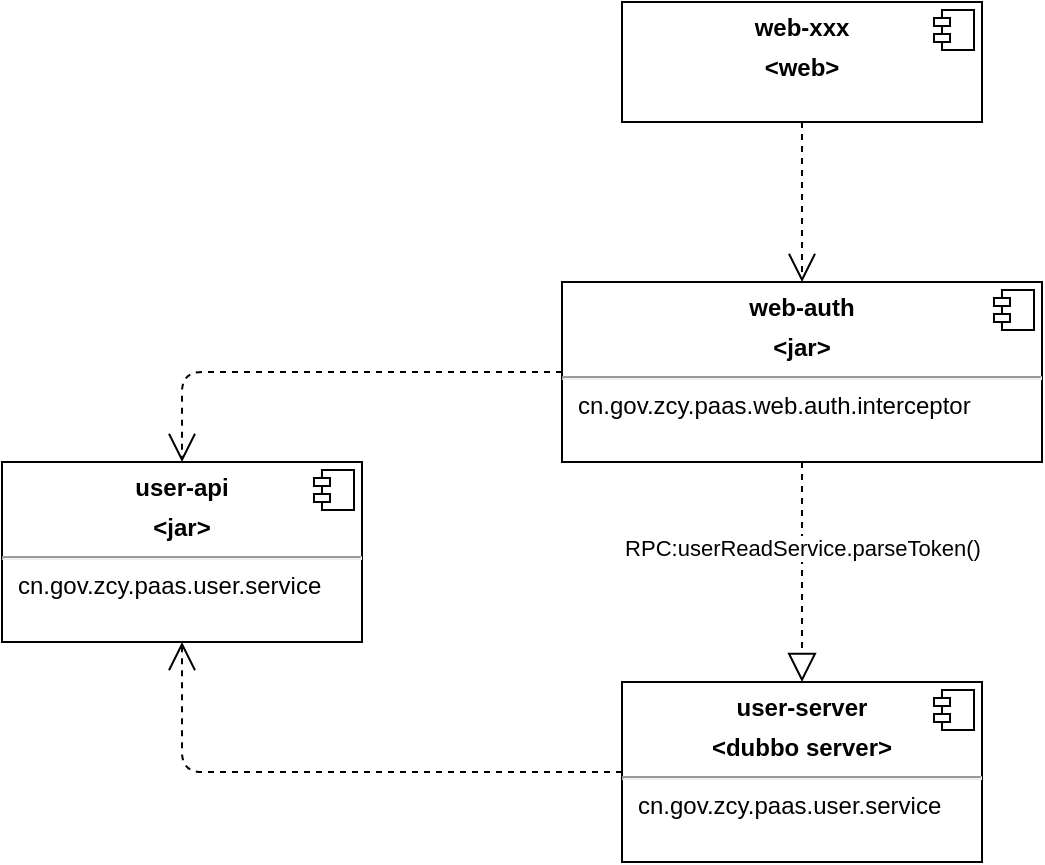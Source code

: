 <mxfile version="13.0.9" type="github">
  <diagram name="Page-1" id="c4acf3e9-155e-7222-9cf6-157b1a14988f">
    <mxGraphModel dx="946" dy="597" grid="1" gridSize="10" guides="1" tooltips="1" connect="1" arrows="1" fold="1" page="1" pageScale="1" pageWidth="850" pageHeight="1100" background="#ffffff" math="0" shadow="0">
      <root>
        <mxCell id="0" />
        <mxCell id="1" parent="0" />
        <mxCell id="erz6HIIWgXCcuRJFQjw9-1" value="&lt;p style=&quot;margin: 0px ; margin-top: 6px ; text-align: center&quot;&gt;&lt;b&gt;user-server&lt;/b&gt;&lt;/p&gt;&lt;p style=&quot;margin: 0px ; margin-top: 6px ; text-align: center&quot;&gt;&lt;b&gt;&amp;lt;dubbo server&amp;gt;&lt;/b&gt;&lt;/p&gt;&lt;hr&gt;&lt;p style=&quot;margin: 0px ; margin-left: 8px&quot;&gt;cn.gov.zcy.paas.user.service&lt;br&gt;&lt;/p&gt;" style="align=left;overflow=fill;html=1;dropTarget=0;" parent="1" vertex="1">
          <mxGeometry x="340" y="420" width="180" height="90" as="geometry" />
        </mxCell>
        <mxCell id="erz6HIIWgXCcuRJFQjw9-2" value="" style="shape=component;jettyWidth=8;jettyHeight=4;" parent="erz6HIIWgXCcuRJFQjw9-1" vertex="1">
          <mxGeometry x="1" width="20" height="20" relative="1" as="geometry">
            <mxPoint x="-24" y="4" as="offset" />
          </mxGeometry>
        </mxCell>
        <mxCell id="erz6HIIWgXCcuRJFQjw9-4" value="&lt;p style=&quot;margin: 0px ; margin-top: 6px ; text-align: center&quot;&gt;&lt;b&gt;web-auth&lt;/b&gt;&lt;/p&gt;&lt;p style=&quot;margin: 0px ; margin-top: 6px ; text-align: center&quot;&gt;&lt;b&gt;&amp;lt;jar&amp;gt;&lt;/b&gt;&lt;/p&gt;&lt;hr&gt;&lt;p style=&quot;margin: 0px ; margin-left: 8px&quot;&gt;cn.gov.zcy.paas.web.auth.interceptor&lt;br&gt;&lt;/p&gt;&lt;p style=&quot;margin: 0px ; margin-left: 8px&quot;&gt;&lt;br&gt;&lt;/p&gt;" style="align=left;overflow=fill;html=1;dropTarget=0;" parent="1" vertex="1">
          <mxGeometry x="310" y="220" width="240" height="90" as="geometry" />
        </mxCell>
        <mxCell id="erz6HIIWgXCcuRJFQjw9-5" value="" style="shape=component;jettyWidth=8;jettyHeight=4;" parent="erz6HIIWgXCcuRJFQjw9-4" vertex="1">
          <mxGeometry x="1" width="20" height="20" relative="1" as="geometry">
            <mxPoint x="-24" y="4" as="offset" />
          </mxGeometry>
        </mxCell>
        <mxCell id="erz6HIIWgXCcuRJFQjw9-6" value="&lt;p style=&quot;margin: 0px ; margin-top: 6px ; text-align: center&quot;&gt;&lt;b&gt;user-api&lt;/b&gt;&lt;/p&gt;&lt;p style=&quot;margin: 0px ; margin-top: 6px ; text-align: center&quot;&gt;&lt;b&gt;&amp;lt;jar&amp;gt;&lt;/b&gt;&lt;/p&gt;&lt;hr&gt;&lt;p style=&quot;margin: 0px ; margin-left: 8px&quot;&gt;cn.gov.zcy.paas.user.service&lt;br&gt;&lt;/p&gt;" style="align=left;overflow=fill;html=1;dropTarget=0;" parent="1" vertex="1">
          <mxGeometry x="30" y="310" width="180" height="90" as="geometry" />
        </mxCell>
        <mxCell id="erz6HIIWgXCcuRJFQjw9-7" value="" style="shape=component;jettyWidth=8;jettyHeight=4;" parent="erz6HIIWgXCcuRJFQjw9-6" vertex="1">
          <mxGeometry x="1" width="20" height="20" relative="1" as="geometry">
            <mxPoint x="-24" y="4" as="offset" />
          </mxGeometry>
        </mxCell>
        <mxCell id="erz6HIIWgXCcuRJFQjw9-8" value="&lt;p style=&quot;margin: 0px ; margin-top: 6px ; text-align: center&quot;&gt;&lt;b&gt;web-xxx&lt;/b&gt;&lt;/p&gt;&lt;p style=&quot;margin: 0px ; margin-top: 6px ; text-align: center&quot;&gt;&lt;b&gt;&amp;lt;web&amp;gt;&lt;/b&gt;&lt;/p&gt;" style="align=left;overflow=fill;html=1;dropTarget=0;" parent="1" vertex="1">
          <mxGeometry x="340" y="80" width="180" height="60" as="geometry" />
        </mxCell>
        <mxCell id="erz6HIIWgXCcuRJFQjw9-9" value="" style="shape=component;jettyWidth=8;jettyHeight=4;" parent="erz6HIIWgXCcuRJFQjw9-8" vertex="1">
          <mxGeometry x="1" width="20" height="20" relative="1" as="geometry">
            <mxPoint x="-24" y="4" as="offset" />
          </mxGeometry>
        </mxCell>
        <mxCell id="erz6HIIWgXCcuRJFQjw9-14" value="" style="endArrow=open;endSize=12;dashed=1;html=1;entryX=0.5;entryY=1;entryDx=0;entryDy=0;exitX=0;exitY=0.5;exitDx=0;exitDy=0;edgeStyle=orthogonalEdgeStyle;" parent="1" source="erz6HIIWgXCcuRJFQjw9-1" target="erz6HIIWgXCcuRJFQjw9-6" edge="1">
          <mxGeometry width="160" relative="1" as="geometry">
            <mxPoint x="80" y="550" as="sourcePoint" />
            <mxPoint x="240" y="550" as="targetPoint" />
          </mxGeometry>
        </mxCell>
        <mxCell id="erz6HIIWgXCcuRJFQjw9-15" value="" style="endArrow=open;endSize=12;dashed=1;html=1;exitX=0;exitY=0.5;exitDx=0;exitDy=0;entryX=0.5;entryY=0;entryDx=0;entryDy=0;edgeStyle=orthogonalEdgeStyle;" parent="1" source="erz6HIIWgXCcuRJFQjw9-4" target="erz6HIIWgXCcuRJFQjw9-6" edge="1">
          <mxGeometry width="160" relative="1" as="geometry">
            <mxPoint x="80" y="230" as="sourcePoint" />
            <mxPoint x="90" y="250" as="targetPoint" />
          </mxGeometry>
        </mxCell>
        <mxCell id="erz6HIIWgXCcuRJFQjw9-16" value="" style="endArrow=open;endSize=12;dashed=1;html=1;exitX=0.5;exitY=1;exitDx=0;exitDy=0;entryX=0.5;entryY=0;entryDx=0;entryDy=0;" parent="1" source="erz6HIIWgXCcuRJFQjw9-8" target="erz6HIIWgXCcuRJFQjw9-4" edge="1">
          <mxGeometry width="160" relative="1" as="geometry">
            <mxPoint x="150" y="220" as="sourcePoint" />
            <mxPoint x="310" y="220" as="targetPoint" />
          </mxGeometry>
        </mxCell>
        <mxCell id="erz6HIIWgXCcuRJFQjw9-17" value="" style="endArrow=block;dashed=1;endFill=0;endSize=12;html=1;entryX=0.5;entryY=0;entryDx=0;entryDy=0;exitX=0.5;exitY=1;exitDx=0;exitDy=0;" parent="1" source="erz6HIIWgXCcuRJFQjw9-4" target="erz6HIIWgXCcuRJFQjw9-1" edge="1">
          <mxGeometry width="160" relative="1" as="geometry">
            <mxPoint x="340" y="330" as="sourcePoint" />
            <mxPoint x="500" y="330" as="targetPoint" />
          </mxGeometry>
        </mxCell>
        <mxCell id="erz6HIIWgXCcuRJFQjw9-18" value="RPC:userReadService.parseToken()" style="edgeLabel;html=1;align=center;verticalAlign=middle;resizable=0;points=[];" parent="erz6HIIWgXCcuRJFQjw9-17" vertex="1" connectable="0">
          <mxGeometry x="-0.218" relative="1" as="geometry">
            <mxPoint as="offset" />
          </mxGeometry>
        </mxCell>
      </root>
    </mxGraphModel>
  </diagram>
</mxfile>
